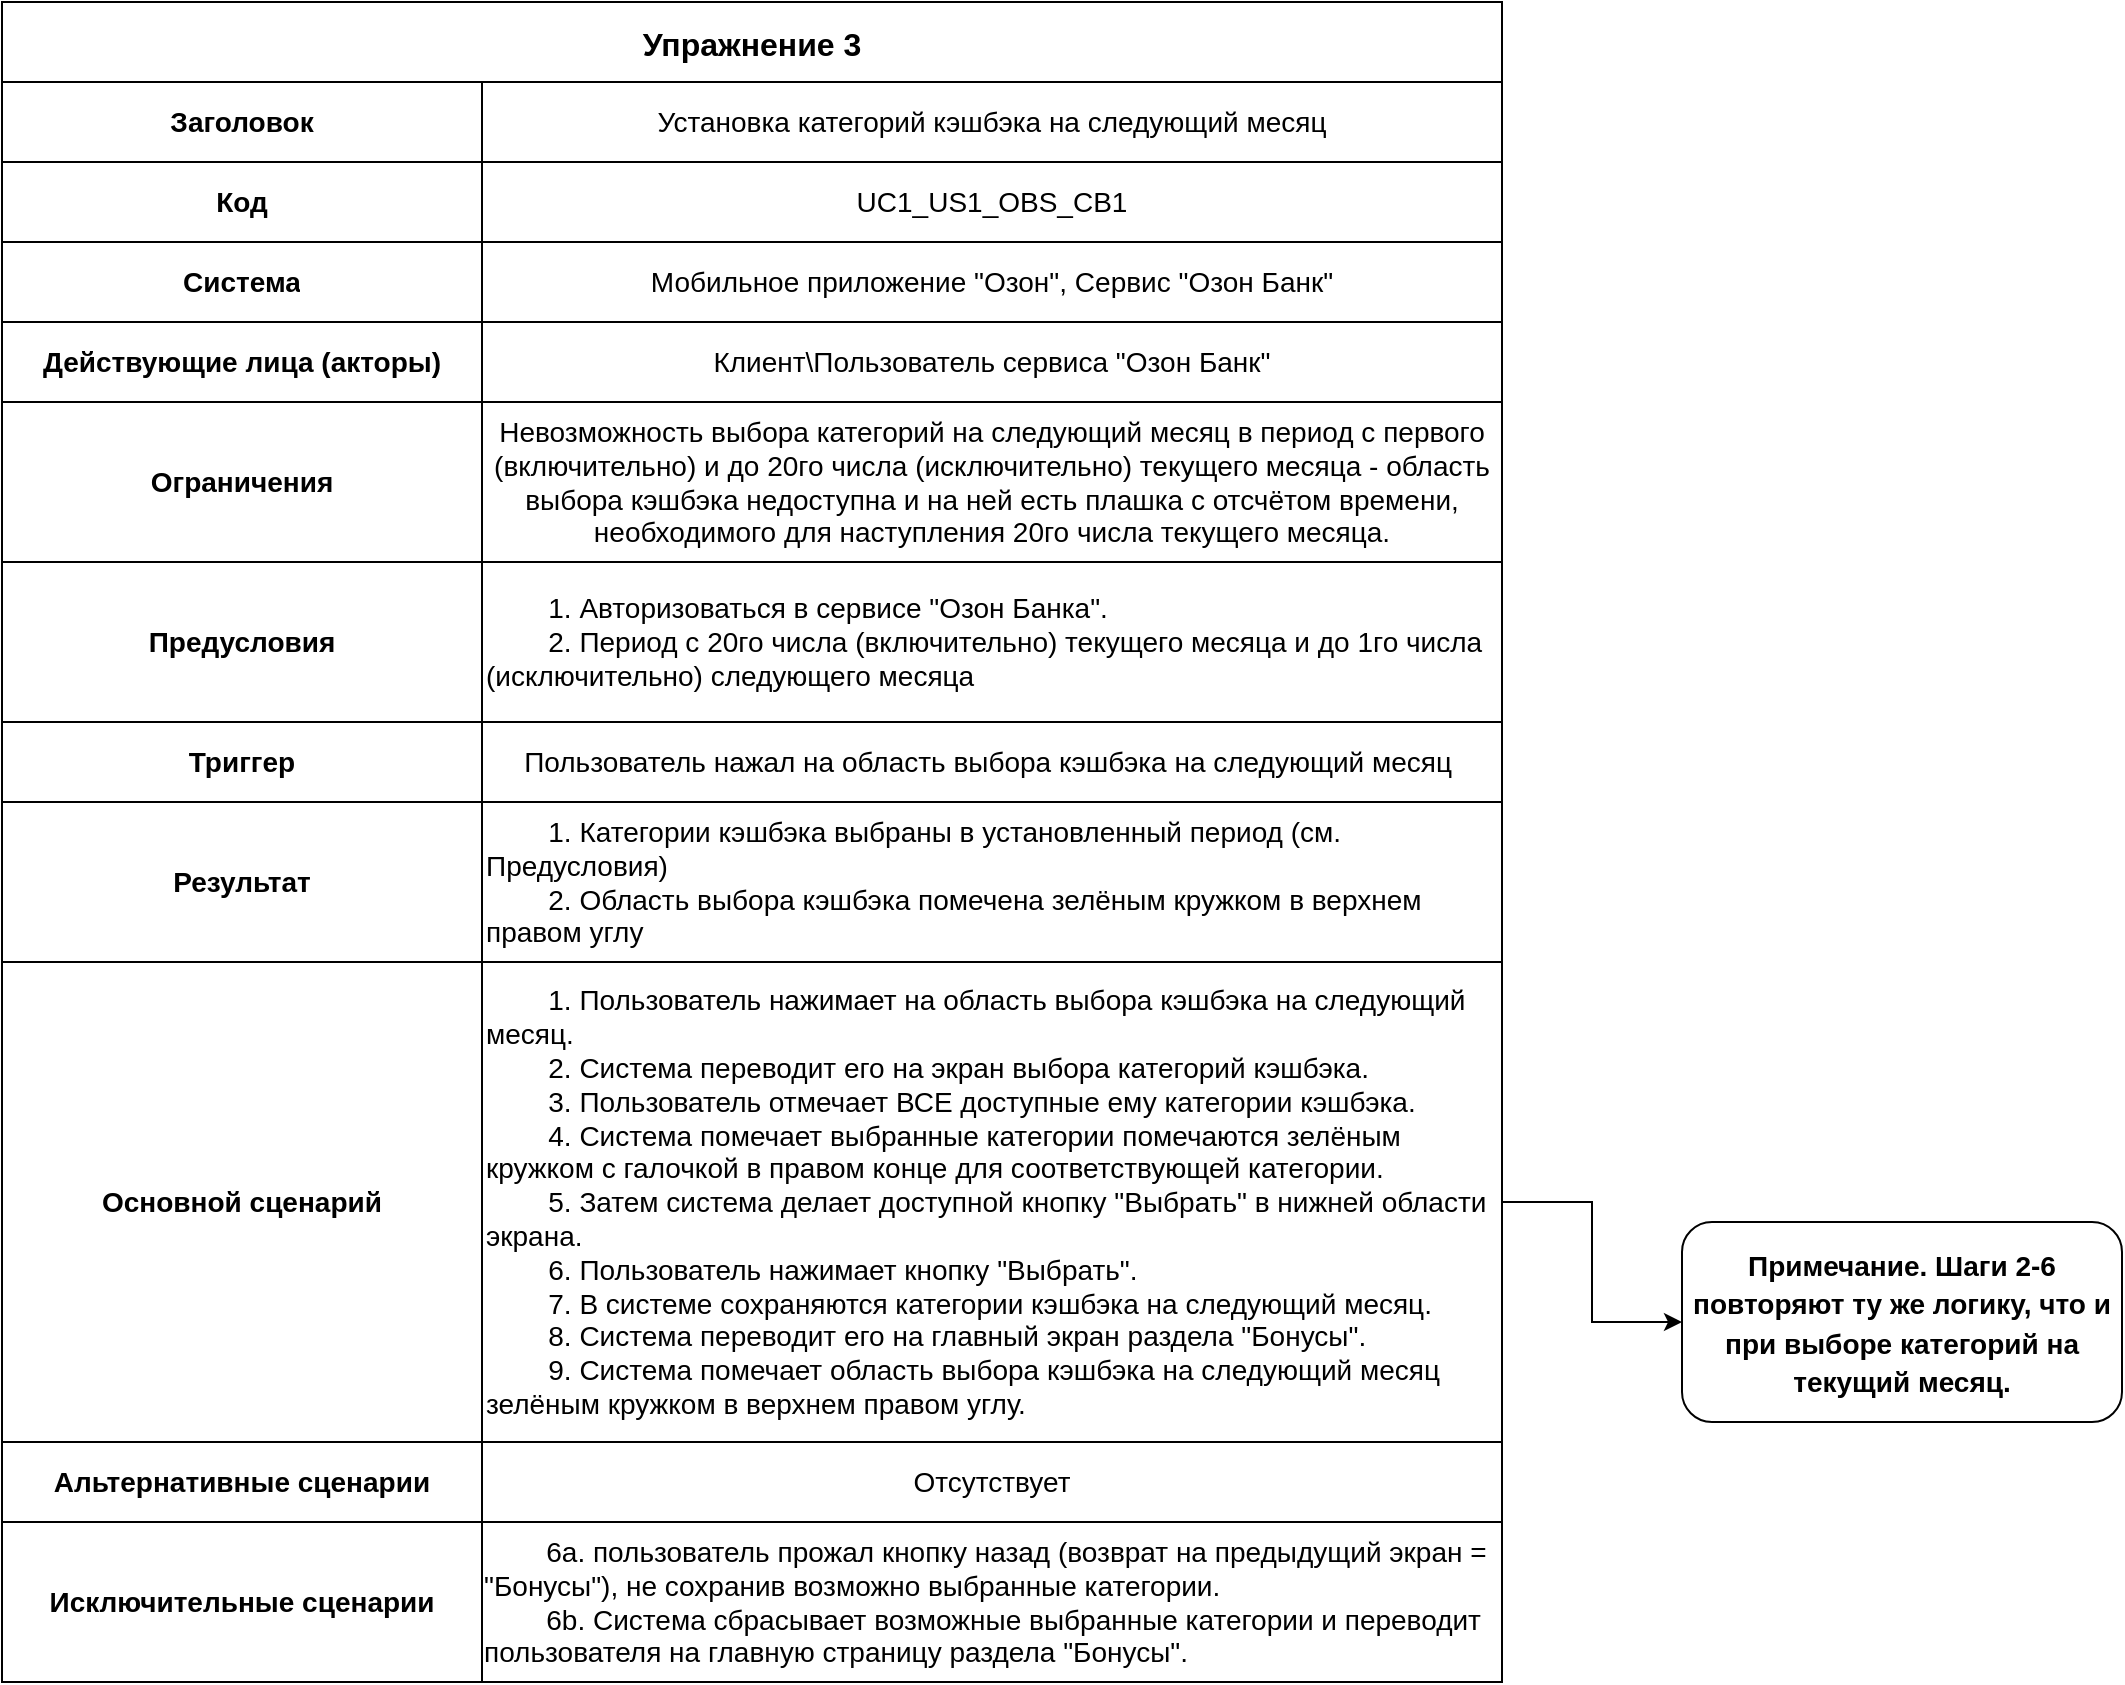 <mxfile version="24.7.17">
  <diagram name="Page-1" id="42CvASub1HwD-BygPTsV">
    <mxGraphModel dx="1368" dy="835" grid="1" gridSize="10" guides="1" tooltips="1" connect="1" arrows="1" fold="1" page="1" pageScale="1" pageWidth="850" pageHeight="1100" math="0" shadow="0">
      <root>
        <mxCell id="0" />
        <mxCell id="1" parent="0" />
        <mxCell id="kB5Wtqeiwu8v_5wdKeYX-100" value="" style="edgeStyle=orthogonalEdgeStyle;rounded=0;orthogonalLoop=1;jettySize=auto;html=1;exitX=1;exitY=0.5;exitDx=0;exitDy=0;" parent="1" source="kB5Wtqeiwu8v_5wdKeYX-57" target="kB5Wtqeiwu8v_5wdKeYX-99" edge="1">
          <mxGeometry relative="1" as="geometry">
            <Array as="points" />
          </mxGeometry>
        </mxCell>
        <mxCell id="kB5Wtqeiwu8v_5wdKeYX-28" value="Упражнение 3" style="shape=table;startSize=40;container=1;collapsible=0;childLayout=tableLayout;fontSize=16;fontStyle=1;perimeterSpacing=10;" parent="1" vertex="1">
          <mxGeometry x="40" y="40" width="750" height="840" as="geometry" />
        </mxCell>
        <mxCell id="kB5Wtqeiwu8v_5wdKeYX-29" value="" style="shape=tableRow;horizontal=0;startSize=0;swimlaneHead=0;swimlaneBody=0;strokeColor=inherit;top=0;left=0;bottom=0;right=0;collapsible=0;dropTarget=0;fillColor=none;points=[[0,0.5],[1,0.5]];portConstraint=eastwest;" parent="kB5Wtqeiwu8v_5wdKeYX-28" vertex="1">
          <mxGeometry y="40" width="750" height="40" as="geometry" />
        </mxCell>
        <mxCell id="kB5Wtqeiwu8v_5wdKeYX-30" value="&lt;font style=&quot;font-size: 14px;&quot;&gt;&lt;b&gt;Заголовок&lt;/b&gt;&lt;/font&gt;" style="shape=partialRectangle;html=1;whiteSpace=wrap;connectable=0;strokeColor=inherit;overflow=hidden;fillColor=none;top=0;left=0;bottom=0;right=0;pointerEvents=1;" parent="kB5Wtqeiwu8v_5wdKeYX-29" vertex="1">
          <mxGeometry width="240" height="40" as="geometry">
            <mxRectangle width="240" height="40" as="alternateBounds" />
          </mxGeometry>
        </mxCell>
        <mxCell id="kB5Wtqeiwu8v_5wdKeYX-31" value="&lt;font style=&quot;font-size: 14px;&quot;&gt;Установка категорий кэшбэка на следующий месяц&lt;/font&gt;" style="shape=partialRectangle;html=1;whiteSpace=wrap;connectable=0;strokeColor=inherit;overflow=hidden;fillColor=none;top=0;left=0;bottom=0;right=0;pointerEvents=1;" parent="kB5Wtqeiwu8v_5wdKeYX-29" vertex="1">
          <mxGeometry x="240" width="510" height="40" as="geometry">
            <mxRectangle width="510" height="40" as="alternateBounds" />
          </mxGeometry>
        </mxCell>
        <mxCell id="kB5Wtqeiwu8v_5wdKeYX-33" value="" style="shape=tableRow;horizontal=0;startSize=0;swimlaneHead=0;swimlaneBody=0;strokeColor=inherit;top=0;left=0;bottom=0;right=0;collapsible=0;dropTarget=0;fillColor=none;points=[[0,0.5],[1,0.5]];portConstraint=eastwest;" parent="kB5Wtqeiwu8v_5wdKeYX-28" vertex="1">
          <mxGeometry y="80" width="750" height="40" as="geometry" />
        </mxCell>
        <mxCell id="kB5Wtqeiwu8v_5wdKeYX-34" value="&lt;font style=&quot;font-size: 14px;&quot;&gt;&lt;b&gt;Код&lt;/b&gt;&lt;/font&gt;" style="shape=partialRectangle;html=1;whiteSpace=wrap;connectable=0;strokeColor=inherit;overflow=hidden;fillColor=none;top=0;left=0;bottom=0;right=0;pointerEvents=1;" parent="kB5Wtqeiwu8v_5wdKeYX-33" vertex="1">
          <mxGeometry width="240" height="40" as="geometry">
            <mxRectangle width="240" height="40" as="alternateBounds" />
          </mxGeometry>
        </mxCell>
        <mxCell id="kB5Wtqeiwu8v_5wdKeYX-35" value="&lt;span style=&quot;text-wrap: nowrap;&quot;&gt;&lt;font style=&quot;font-size: 14px;&quot;&gt;UC1_US1_OBS_CB1&lt;/font&gt;&lt;/span&gt;" style="shape=partialRectangle;html=1;whiteSpace=wrap;connectable=0;strokeColor=inherit;overflow=hidden;fillColor=none;top=0;left=0;bottom=0;right=0;pointerEvents=1;" parent="kB5Wtqeiwu8v_5wdKeYX-33" vertex="1">
          <mxGeometry x="240" width="510" height="40" as="geometry">
            <mxRectangle width="510" height="40" as="alternateBounds" />
          </mxGeometry>
        </mxCell>
        <mxCell id="kB5Wtqeiwu8v_5wdKeYX-37" value="" style="shape=tableRow;horizontal=0;startSize=0;swimlaneHead=0;swimlaneBody=0;strokeColor=inherit;top=0;left=0;bottom=0;right=0;collapsible=0;dropTarget=0;fillColor=none;points=[[0,0.5],[1,0.5]];portConstraint=eastwest;" parent="kB5Wtqeiwu8v_5wdKeYX-28" vertex="1">
          <mxGeometry y="120" width="750" height="40" as="geometry" />
        </mxCell>
        <mxCell id="kB5Wtqeiwu8v_5wdKeYX-38" value="&lt;font style=&quot;font-size: 14px;&quot;&gt;&lt;b&gt;Система&lt;/b&gt;&lt;/font&gt;" style="shape=partialRectangle;html=1;whiteSpace=wrap;connectable=0;strokeColor=inherit;overflow=hidden;fillColor=none;top=0;left=0;bottom=0;right=0;pointerEvents=1;" parent="kB5Wtqeiwu8v_5wdKeYX-37" vertex="1">
          <mxGeometry width="240" height="40" as="geometry">
            <mxRectangle width="240" height="40" as="alternateBounds" />
          </mxGeometry>
        </mxCell>
        <mxCell id="kB5Wtqeiwu8v_5wdKeYX-39" value="&lt;font style=&quot;font-size: 14px;&quot;&gt;Мобильное приложение &quot;Озон&quot;, Сервис &quot;Озон Банк&quot;&lt;/font&gt;" style="shape=partialRectangle;html=1;whiteSpace=wrap;connectable=0;strokeColor=inherit;overflow=hidden;fillColor=none;top=0;left=0;bottom=0;right=0;pointerEvents=1;" parent="kB5Wtqeiwu8v_5wdKeYX-37" vertex="1">
          <mxGeometry x="240" width="510" height="40" as="geometry">
            <mxRectangle width="510" height="40" as="alternateBounds" />
          </mxGeometry>
        </mxCell>
        <mxCell id="kB5Wtqeiwu8v_5wdKeYX-41" value="" style="shape=tableRow;horizontal=0;startSize=0;swimlaneHead=0;swimlaneBody=0;strokeColor=inherit;top=0;left=0;bottom=0;right=0;collapsible=0;dropTarget=0;fillColor=none;points=[[0,0.5],[1,0.5]];portConstraint=eastwest;" parent="kB5Wtqeiwu8v_5wdKeYX-28" vertex="1">
          <mxGeometry y="160" width="750" height="40" as="geometry" />
        </mxCell>
        <mxCell id="kB5Wtqeiwu8v_5wdKeYX-42" value="&lt;font style=&quot;font-size: 14px;&quot;&gt;&lt;b&gt;Действующие лица (акторы)&lt;/b&gt;&lt;/font&gt;" style="shape=partialRectangle;html=1;whiteSpace=wrap;connectable=0;strokeColor=inherit;overflow=hidden;fillColor=none;top=0;left=0;bottom=0;right=0;pointerEvents=1;" parent="kB5Wtqeiwu8v_5wdKeYX-41" vertex="1">
          <mxGeometry width="240" height="40" as="geometry">
            <mxRectangle width="240" height="40" as="alternateBounds" />
          </mxGeometry>
        </mxCell>
        <mxCell id="kB5Wtqeiwu8v_5wdKeYX-43" value="&lt;font style=&quot;font-size: 14px;&quot;&gt;Клиент\Пользователь сервиса &quot;Озон Банк&quot;&lt;/font&gt;" style="shape=partialRectangle;html=1;whiteSpace=wrap;connectable=0;strokeColor=inherit;overflow=hidden;fillColor=none;top=0;left=0;bottom=0;right=0;pointerEvents=1;" parent="kB5Wtqeiwu8v_5wdKeYX-41" vertex="1">
          <mxGeometry x="240" width="510" height="40" as="geometry">
            <mxRectangle width="510" height="40" as="alternateBounds" />
          </mxGeometry>
        </mxCell>
        <mxCell id="kB5Wtqeiwu8v_5wdKeYX-49" value="" style="shape=tableRow;horizontal=0;startSize=0;swimlaneHead=0;swimlaneBody=0;strokeColor=inherit;top=0;left=0;bottom=0;right=0;collapsible=0;dropTarget=0;fillColor=none;points=[[0,0.5],[1,0.5]];portConstraint=eastwest;" parent="kB5Wtqeiwu8v_5wdKeYX-28" vertex="1">
          <mxGeometry y="200" width="750" height="80" as="geometry" />
        </mxCell>
        <mxCell id="kB5Wtqeiwu8v_5wdKeYX-50" value="&lt;font style=&quot;font-size: 14px;&quot;&gt;&lt;b&gt;Ограничения&lt;/b&gt;&lt;/font&gt;" style="shape=partialRectangle;html=1;whiteSpace=wrap;connectable=0;strokeColor=inherit;overflow=hidden;fillColor=none;top=0;left=0;bottom=0;right=0;pointerEvents=1;" parent="kB5Wtqeiwu8v_5wdKeYX-49" vertex="1">
          <mxGeometry width="240" height="80" as="geometry">
            <mxRectangle width="240" height="80" as="alternateBounds" />
          </mxGeometry>
        </mxCell>
        <mxCell id="kB5Wtqeiwu8v_5wdKeYX-51" value="&lt;span style=&quot;font-size: 14px; background-color: initial;&quot;&gt;Невозможность выбора категорий на следующий месяц в период с первого (включительно) и до 20го числа (исключительно) текущего месяца - область выбора кэшбэка недоступна и на ней есть плашка с отсчётом времени, необходимого для наступления 20го числа текущего месяца.&lt;/span&gt;" style="shape=partialRectangle;html=1;whiteSpace=wrap;connectable=0;strokeColor=inherit;overflow=hidden;fillColor=none;top=0;left=0;bottom=0;right=0;pointerEvents=1;align=center;" parent="kB5Wtqeiwu8v_5wdKeYX-49" vertex="1">
          <mxGeometry x="240" width="510" height="80" as="geometry">
            <mxRectangle width="510" height="80" as="alternateBounds" />
          </mxGeometry>
        </mxCell>
        <mxCell id="kB5Wtqeiwu8v_5wdKeYX-53" value="" style="shape=tableRow;horizontal=0;startSize=0;swimlaneHead=0;swimlaneBody=0;strokeColor=inherit;top=0;left=0;bottom=0;right=0;collapsible=0;dropTarget=0;fillColor=none;points=[[0,0.5],[1,0.5]];portConstraint=eastwest;" parent="kB5Wtqeiwu8v_5wdKeYX-28" vertex="1">
          <mxGeometry y="280" width="750" height="80" as="geometry" />
        </mxCell>
        <mxCell id="kB5Wtqeiwu8v_5wdKeYX-54" value="&lt;font style=&quot;font-size: 14px;&quot;&gt;&lt;b&gt;Предусловия&lt;/b&gt;&lt;/font&gt;" style="shape=partialRectangle;html=1;whiteSpace=wrap;connectable=0;strokeColor=inherit;overflow=hidden;fillColor=none;top=0;left=0;bottom=0;right=0;pointerEvents=1;" parent="kB5Wtqeiwu8v_5wdKeYX-53" vertex="1">
          <mxGeometry width="240" height="80" as="geometry">
            <mxRectangle width="240" height="80" as="alternateBounds" />
          </mxGeometry>
        </mxCell>
        <mxCell id="kB5Wtqeiwu8v_5wdKeYX-55" value="&lt;span style=&quot;font-size: 14px; background-color: initial;&quot;&gt;&lt;span style=&quot;white-space: pre;&quot;&gt;&#x9;&lt;/span&gt;1. Авторизоваться в сервисе &quot;Озон Банка&quot;.&lt;/span&gt;&lt;br&gt;&lt;span style=&quot;font-size: 14px; background-color: initial;&quot;&gt;&lt;span style=&quot;white-space: pre;&quot;&gt;&#x9;&lt;/span&gt;2. Период с 20го числа (включительно) текущего месяца и до 1го числа (исключительно) следующего месяца&lt;/span&gt;" style="shape=partialRectangle;html=1;whiteSpace=wrap;connectable=0;strokeColor=inherit;overflow=hidden;fillColor=none;top=0;left=0;bottom=0;right=0;pointerEvents=1;align=left;" parent="kB5Wtqeiwu8v_5wdKeYX-53" vertex="1">
          <mxGeometry x="240" width="510" height="80" as="geometry">
            <mxRectangle width="510" height="80" as="alternateBounds" />
          </mxGeometry>
        </mxCell>
        <mxCell id="kB5Wtqeiwu8v_5wdKeYX-93" value="" style="shape=tableRow;horizontal=0;startSize=0;swimlaneHead=0;swimlaneBody=0;strokeColor=inherit;top=0;left=0;bottom=0;right=0;collapsible=0;dropTarget=0;fillColor=none;points=[[0,0.5],[1,0.5]];portConstraint=eastwest;" parent="kB5Wtqeiwu8v_5wdKeYX-28" vertex="1">
          <mxGeometry y="360" width="750" height="40" as="geometry" />
        </mxCell>
        <mxCell id="kB5Wtqeiwu8v_5wdKeYX-94" value="&lt;div&gt;&lt;span style=&quot;background-color: initial;&quot;&gt;&lt;font style=&quot;font-size: 14px;&quot;&gt;&lt;b&gt;Триггер&lt;/b&gt;&lt;/font&gt;&lt;/span&gt;&lt;br&gt;&lt;/div&gt;" style="shape=partialRectangle;html=1;whiteSpace=wrap;connectable=0;strokeColor=inherit;overflow=hidden;fillColor=none;top=0;left=0;bottom=0;right=0;pointerEvents=1;" parent="kB5Wtqeiwu8v_5wdKeYX-93" vertex="1">
          <mxGeometry width="240" height="40" as="geometry">
            <mxRectangle width="240" height="40" as="alternateBounds" />
          </mxGeometry>
        </mxCell>
        <mxCell id="kB5Wtqeiwu8v_5wdKeYX-95" value="&lt;div&gt;&lt;span style=&quot;font-size: 14px; background-color: initial;&quot;&gt;Пользователь нажал на область выбора кэшбэка на следующий месяц&amp;nbsp;&lt;/span&gt;&lt;/div&gt;" style="shape=partialRectangle;html=1;whiteSpace=wrap;connectable=0;strokeColor=inherit;overflow=hidden;fillColor=none;top=0;left=0;bottom=0;right=0;pointerEvents=1;align=center;" parent="kB5Wtqeiwu8v_5wdKeYX-93" vertex="1">
          <mxGeometry x="240" width="510" height="40" as="geometry">
            <mxRectangle width="510" height="40" as="alternateBounds" />
          </mxGeometry>
        </mxCell>
        <mxCell id="kB5Wtqeiwu8v_5wdKeYX-96" style="shape=tableRow;horizontal=0;startSize=0;swimlaneHead=0;swimlaneBody=0;strokeColor=inherit;top=0;left=0;bottom=0;right=0;collapsible=0;dropTarget=0;fillColor=none;points=[[0,0.5],[1,0.5]];portConstraint=eastwest;" parent="kB5Wtqeiwu8v_5wdKeYX-28" vertex="1">
          <mxGeometry y="400" width="750" height="80" as="geometry" />
        </mxCell>
        <mxCell id="kB5Wtqeiwu8v_5wdKeYX-97" value="&lt;font style=&quot;font-size: 14px;&quot;&gt;&lt;b&gt;Результат&lt;/b&gt;&lt;/font&gt;" style="shape=partialRectangle;html=1;whiteSpace=wrap;connectable=0;strokeColor=inherit;overflow=hidden;fillColor=none;top=0;left=0;bottom=0;right=0;pointerEvents=1;" parent="kB5Wtqeiwu8v_5wdKeYX-96" vertex="1">
          <mxGeometry width="240" height="80" as="geometry">
            <mxRectangle width="240" height="80" as="alternateBounds" />
          </mxGeometry>
        </mxCell>
        <mxCell id="kB5Wtqeiwu8v_5wdKeYX-98" value="&lt;span style=&quot;font-size: 14px; background-color: initial;&quot;&gt;&lt;span style=&quot;white-space: pre;&quot;&gt;&#x9;&lt;/span&gt;1. Категории кэшбэка выбраны в установленный период (см. Предусловия)&lt;/span&gt;&lt;br&gt;&lt;span style=&quot;font-size: 14px; background-color: initial;&quot;&gt;&lt;span style=&quot;white-space: pre;&quot;&gt;&#x9;&lt;/span&gt;2. Область выбора кэшбэка помечена зелёным кружком в верхнем правом углу&lt;/span&gt;" style="shape=partialRectangle;html=1;whiteSpace=wrap;connectable=0;strokeColor=inherit;overflow=hidden;fillColor=none;top=0;left=0;bottom=0;right=0;pointerEvents=1;align=left;" parent="kB5Wtqeiwu8v_5wdKeYX-96" vertex="1">
          <mxGeometry x="240" width="510" height="80" as="geometry">
            <mxRectangle width="510" height="80" as="alternateBounds" />
          </mxGeometry>
        </mxCell>
        <mxCell id="kB5Wtqeiwu8v_5wdKeYX-57" value="" style="shape=tableRow;horizontal=0;startSize=0;swimlaneHead=0;swimlaneBody=0;strokeColor=inherit;top=0;left=0;bottom=0;right=0;collapsible=0;dropTarget=0;fillColor=none;points=[[0,0.5],[1,0.5]];portConstraint=eastwest;" parent="kB5Wtqeiwu8v_5wdKeYX-28" vertex="1">
          <mxGeometry y="480" width="750" height="240" as="geometry" />
        </mxCell>
        <mxCell id="kB5Wtqeiwu8v_5wdKeYX-58" value="&lt;font style=&quot;font-size: 14px;&quot;&gt;&lt;b&gt;Основной сценарий&lt;/b&gt;&lt;/font&gt;" style="shape=partialRectangle;html=1;whiteSpace=wrap;connectable=0;strokeColor=inherit;overflow=hidden;fillColor=none;top=0;left=0;bottom=0;right=0;pointerEvents=1;" parent="kB5Wtqeiwu8v_5wdKeYX-57" vertex="1">
          <mxGeometry width="240" height="240" as="geometry">
            <mxRectangle width="240" height="240" as="alternateBounds" />
          </mxGeometry>
        </mxCell>
        <mxCell id="kB5Wtqeiwu8v_5wdKeYX-59" value="&lt;span style=&quot;font-size: 14px; background-color: initial;&quot;&gt;&lt;span style=&quot;white-space: pre;&quot;&gt;&#x9;&lt;/span&gt;1&lt;/span&gt;&lt;span style=&quot;font-size: 14px; background-color: initial;&quot;&gt;. Пользователь нажимает на область выбора кэшбэка на следующий месяц.&lt;/span&gt;&lt;br&gt;&lt;span style=&quot;font-size: 14px; background-color: initial;&quot;&gt;&lt;span style=&quot;white-space: pre;&quot;&gt;&#x9;&lt;/span&gt;2. Система переводит его на экран выбора категорий кэшбэка.&lt;/span&gt;&lt;br&gt;&lt;span style=&quot;font-size: 14px; background-color: initial;&quot;&gt;&lt;span style=&quot;white-space: pre;&quot;&gt;&#x9;&lt;/span&gt;3. Пользователь отмечает ВСЕ доступные ему категории кэшбэка.&lt;/span&gt;&lt;br&gt;&lt;span style=&quot;font-size: 14px; background-color: initial;&quot;&gt;&lt;span style=&quot;white-space: pre;&quot;&gt;&#x9;&lt;/span&gt;4. Система помечает выбранные категории помечаются зелёным кружком с галочкой в правом конце для соответствующей категории.&lt;/span&gt;&lt;div&gt;&lt;span style=&quot;font-size: 14px; background-color: initial;&quot;&gt;&lt;span style=&quot;white-space: pre;&quot;&gt;&#x9;&lt;/span&gt;5.&amp;nbsp;Затем система делает доступной кнопку &quot;Выбрать&quot; в нижней области экрана.&lt;/span&gt;&lt;div&gt;&lt;span style=&quot;font-size: 14px;&quot;&gt;&lt;span style=&quot;white-space: pre;&quot;&gt;&#x9;&lt;/span&gt;6. Пользователь нажимает кнопку &quot;Выбрать&quot;.&lt;/span&gt;&lt;/div&gt;&lt;div&gt;&lt;span style=&quot;font-size: 14px;&quot;&gt;&lt;span style=&quot;white-space: pre;&quot;&gt;&#x9;&lt;/span&gt;7. В системе сохраняются категории кэшбэка на следующий месяц.&lt;br&gt;&lt;/span&gt;&lt;span style=&quot;font-size: 14px; background-color: initial;&quot;&gt;&lt;span style=&quot;white-space: pre;&quot;&gt;&#x9;&lt;/span&gt;8. Система переводит его на главный экран раздела &quot;Бонусы&quot;.&lt;/span&gt;&lt;/div&gt;&lt;div&gt;&lt;span style=&quot;background-color: initial; font-size: 14px;&quot;&gt;&lt;span style=&quot;white-space: pre;&quot;&gt;&#x9;&lt;/span&gt;9. Система помечает&amp;nbsp;&lt;/span&gt;&lt;span style=&quot;background-color: initial; font-size: 14px;&quot;&gt;область выбора кэшбэка на следующий месяц зелёным кружком в верхнем правом углу.&lt;/span&gt;&lt;/div&gt;&lt;/div&gt;" style="shape=partialRectangle;html=1;whiteSpace=wrap;connectable=0;strokeColor=inherit;overflow=hidden;fillColor=none;top=0;left=0;bottom=0;right=0;pointerEvents=1;align=left;" parent="kB5Wtqeiwu8v_5wdKeYX-57" vertex="1">
          <mxGeometry x="240" width="510" height="240" as="geometry">
            <mxRectangle width="510" height="240" as="alternateBounds" />
          </mxGeometry>
        </mxCell>
        <mxCell id="kB5Wtqeiwu8v_5wdKeYX-61" value="" style="shape=tableRow;horizontal=0;startSize=0;swimlaneHead=0;swimlaneBody=0;strokeColor=inherit;top=0;left=0;bottom=0;right=0;collapsible=0;dropTarget=0;fillColor=none;points=[[0,0.5],[1,0.5]];portConstraint=eastwest;" parent="kB5Wtqeiwu8v_5wdKeYX-28" vertex="1">
          <mxGeometry y="720" width="750" height="40" as="geometry" />
        </mxCell>
        <mxCell id="kB5Wtqeiwu8v_5wdKeYX-62" value="&lt;font style=&quot;font-size: 14px;&quot;&gt;&lt;b&gt;Альтернативные сценарии&lt;/b&gt;&lt;/font&gt;" style="shape=partialRectangle;html=1;whiteSpace=wrap;connectable=0;strokeColor=inherit;overflow=hidden;fillColor=none;top=0;left=0;bottom=0;right=0;pointerEvents=1;" parent="kB5Wtqeiwu8v_5wdKeYX-61" vertex="1">
          <mxGeometry width="240" height="40" as="geometry">
            <mxRectangle width="240" height="40" as="alternateBounds" />
          </mxGeometry>
        </mxCell>
        <mxCell id="kB5Wtqeiwu8v_5wdKeYX-63" value="&lt;div style=&quot;&quot;&gt;&lt;font style=&quot;font-size: 14px;&quot;&gt;Отсутствует&lt;/font&gt;&lt;/div&gt;" style="shape=partialRectangle;html=1;whiteSpace=wrap;connectable=0;strokeColor=inherit;overflow=hidden;fillColor=none;top=0;left=0;bottom=0;right=0;pointerEvents=1;align=center;" parent="kB5Wtqeiwu8v_5wdKeYX-61" vertex="1">
          <mxGeometry x="240" width="510" height="40" as="geometry">
            <mxRectangle width="510" height="40" as="alternateBounds" />
          </mxGeometry>
        </mxCell>
        <mxCell id="kB5Wtqeiwu8v_5wdKeYX-65" value="" style="shape=tableRow;horizontal=0;startSize=0;swimlaneHead=0;swimlaneBody=0;strokeColor=inherit;top=0;left=0;bottom=0;right=0;collapsible=0;dropTarget=0;fillColor=none;points=[[0,0.5],[1,0.5]];portConstraint=eastwest;" parent="kB5Wtqeiwu8v_5wdKeYX-28" vertex="1">
          <mxGeometry y="760" width="750" height="80" as="geometry" />
        </mxCell>
        <mxCell id="kB5Wtqeiwu8v_5wdKeYX-66" value="&lt;font style=&quot;font-size: 14px;&quot;&gt;&lt;b&gt;Исключительные сценарии&lt;/b&gt;&lt;/font&gt;" style="shape=partialRectangle;html=1;whiteSpace=wrap;connectable=0;strokeColor=inherit;overflow=hidden;fillColor=none;top=0;left=0;bottom=0;right=0;pointerEvents=1;" parent="kB5Wtqeiwu8v_5wdKeYX-65" vertex="1">
          <mxGeometry width="240" height="80" as="geometry">
            <mxRectangle width="240" height="80" as="alternateBounds" />
          </mxGeometry>
        </mxCell>
        <mxCell id="kB5Wtqeiwu8v_5wdKeYX-67" value="&lt;div style=&quot;text-align: left;&quot;&gt;&lt;span style=&quot;background-color: initial; font-size: 14px;&quot;&gt;&lt;span style=&quot;white-space: pre;&quot;&gt;&#x9;&lt;/span&gt;6а. пользователь прожал кнопку назад (возврат на предыдущий экран = &quot;Бонусы&quot;), не сохранив возможно выбранные категории.&lt;/span&gt;&lt;/div&gt;&lt;div style=&quot;text-align: left;&quot;&gt;&lt;span style=&quot;background-color: initial; font-size: 14px;&quot;&gt;&lt;span style=&quot;white-space: pre;&quot;&gt;&#x9;&lt;/span&gt;6b. Система сбрасывает возможные выбранные категории и переводит пользователя на главную страницу раздела &quot;Бонусы&quot;.&lt;/span&gt;&lt;/div&gt;" style="shape=partialRectangle;html=1;whiteSpace=wrap;connectable=0;strokeColor=inherit;overflow=hidden;fillColor=none;top=0;left=0;bottom=0;right=0;pointerEvents=1;" parent="kB5Wtqeiwu8v_5wdKeYX-65" vertex="1">
          <mxGeometry x="240" width="510" height="80" as="geometry">
            <mxRectangle width="510" height="80" as="alternateBounds" />
          </mxGeometry>
        </mxCell>
        <mxCell id="kB5Wtqeiwu8v_5wdKeYX-99" value="&lt;font style=&quot;font-size: 14px;&quot;&gt;Примечание. Шаги 2-6 повторяют ту же логику, что и при выборе категорий на текущий месяц.&lt;/font&gt;" style="rounded=1;whiteSpace=wrap;html=1;fontSize=16;startSize=40;fontStyle=1;" parent="1" vertex="1">
          <mxGeometry x="880" y="650" width="220" height="100" as="geometry" />
        </mxCell>
      </root>
    </mxGraphModel>
  </diagram>
</mxfile>
